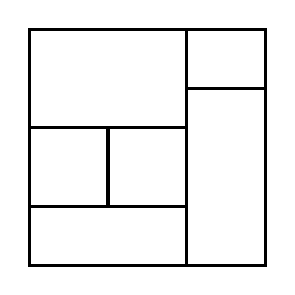 \begin{tikzpicture}[very thick, scale=.5]
    \draw (0,7/2) rectangle (4,6);
    \draw (0,3/2) rectangle (2,7/2);
    \draw (2,3/2) rectangle (4,7/2);
    \draw (0,0) rectangle (4,3/2);
    \draw (4,9/2) rectangle (6,6);
    \draw (4,0) rectangle (6,9/2);
\end{tikzpicture}

